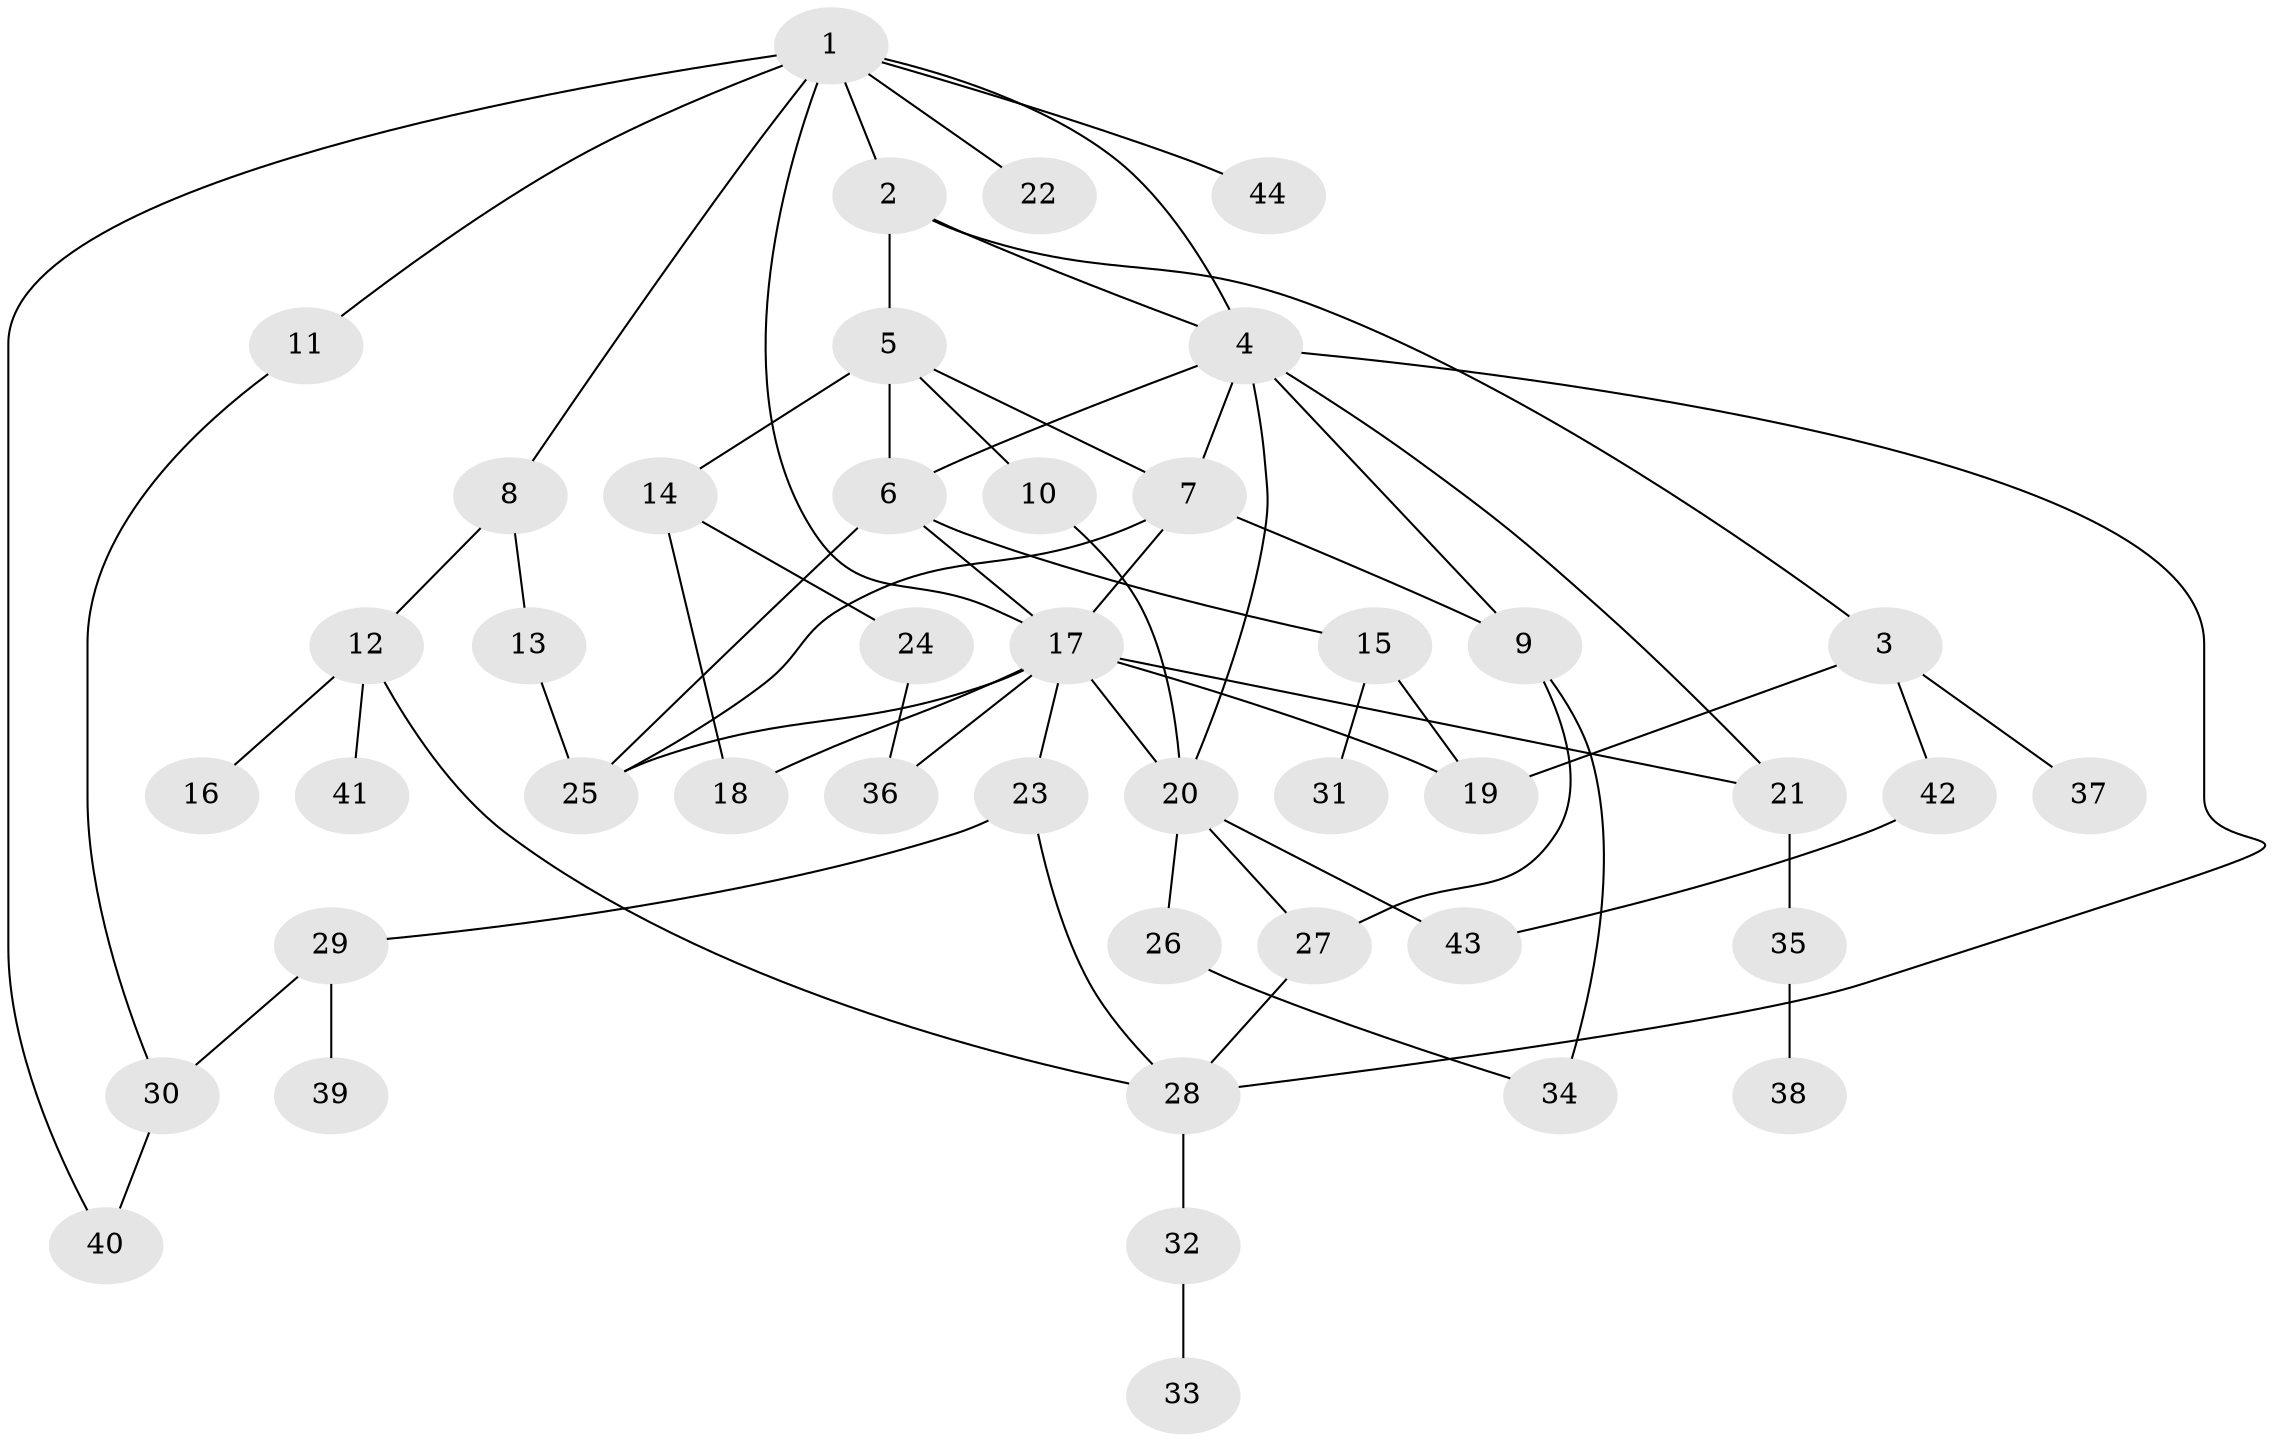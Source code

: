 // original degree distribution, {9: 0.011363636363636364, 5: 0.07954545454545454, 6: 0.056818181818181816, 2: 0.3409090909090909, 3: 0.1590909090909091, 4: 0.045454545454545456, 8: 0.011363636363636364, 1: 0.29545454545454547}
// Generated by graph-tools (version 1.1) at 2025/34/03/09/25 02:34:05]
// undirected, 44 vertices, 67 edges
graph export_dot {
graph [start="1"]
  node [color=gray90,style=filled];
  1;
  2;
  3;
  4;
  5;
  6;
  7;
  8;
  9;
  10;
  11;
  12;
  13;
  14;
  15;
  16;
  17;
  18;
  19;
  20;
  21;
  22;
  23;
  24;
  25;
  26;
  27;
  28;
  29;
  30;
  31;
  32;
  33;
  34;
  35;
  36;
  37;
  38;
  39;
  40;
  41;
  42;
  43;
  44;
  1 -- 2 [weight=1.0];
  1 -- 4 [weight=1.0];
  1 -- 8 [weight=1.0];
  1 -- 11 [weight=1.0];
  1 -- 17 [weight=1.0];
  1 -- 22 [weight=1.0];
  1 -- 40 [weight=1.0];
  1 -- 44 [weight=1.0];
  2 -- 3 [weight=1.0];
  2 -- 4 [weight=1.0];
  2 -- 5 [weight=1.0];
  3 -- 19 [weight=1.0];
  3 -- 37 [weight=1.0];
  3 -- 42 [weight=1.0];
  4 -- 6 [weight=1.0];
  4 -- 7 [weight=1.0];
  4 -- 9 [weight=1.0];
  4 -- 20 [weight=1.0];
  4 -- 21 [weight=1.0];
  4 -- 28 [weight=1.0];
  5 -- 6 [weight=1.0];
  5 -- 7 [weight=1.0];
  5 -- 10 [weight=1.0];
  5 -- 14 [weight=1.0];
  6 -- 15 [weight=1.0];
  6 -- 17 [weight=1.0];
  6 -- 25 [weight=1.0];
  7 -- 9 [weight=4.0];
  7 -- 17 [weight=4.0];
  7 -- 25 [weight=1.0];
  8 -- 12 [weight=1.0];
  8 -- 13 [weight=1.0];
  9 -- 27 [weight=1.0];
  9 -- 34 [weight=1.0];
  10 -- 20 [weight=1.0];
  11 -- 30 [weight=1.0];
  12 -- 16 [weight=1.0];
  12 -- 28 [weight=1.0];
  12 -- 41 [weight=1.0];
  13 -- 25 [weight=2.0];
  14 -- 18 [weight=1.0];
  14 -- 24 [weight=1.0];
  15 -- 19 [weight=1.0];
  15 -- 31 [weight=1.0];
  17 -- 18 [weight=1.0];
  17 -- 19 [weight=1.0];
  17 -- 20 [weight=1.0];
  17 -- 21 [weight=1.0];
  17 -- 23 [weight=1.0];
  17 -- 25 [weight=1.0];
  17 -- 36 [weight=1.0];
  20 -- 26 [weight=1.0];
  20 -- 27 [weight=1.0];
  20 -- 43 [weight=2.0];
  21 -- 35 [weight=1.0];
  23 -- 28 [weight=1.0];
  23 -- 29 [weight=2.0];
  24 -- 36 [weight=1.0];
  26 -- 34 [weight=1.0];
  27 -- 28 [weight=1.0];
  28 -- 32 [weight=1.0];
  29 -- 30 [weight=2.0];
  29 -- 39 [weight=1.0];
  30 -- 40 [weight=1.0];
  32 -- 33 [weight=1.0];
  35 -- 38 [weight=1.0];
  42 -- 43 [weight=1.0];
}
